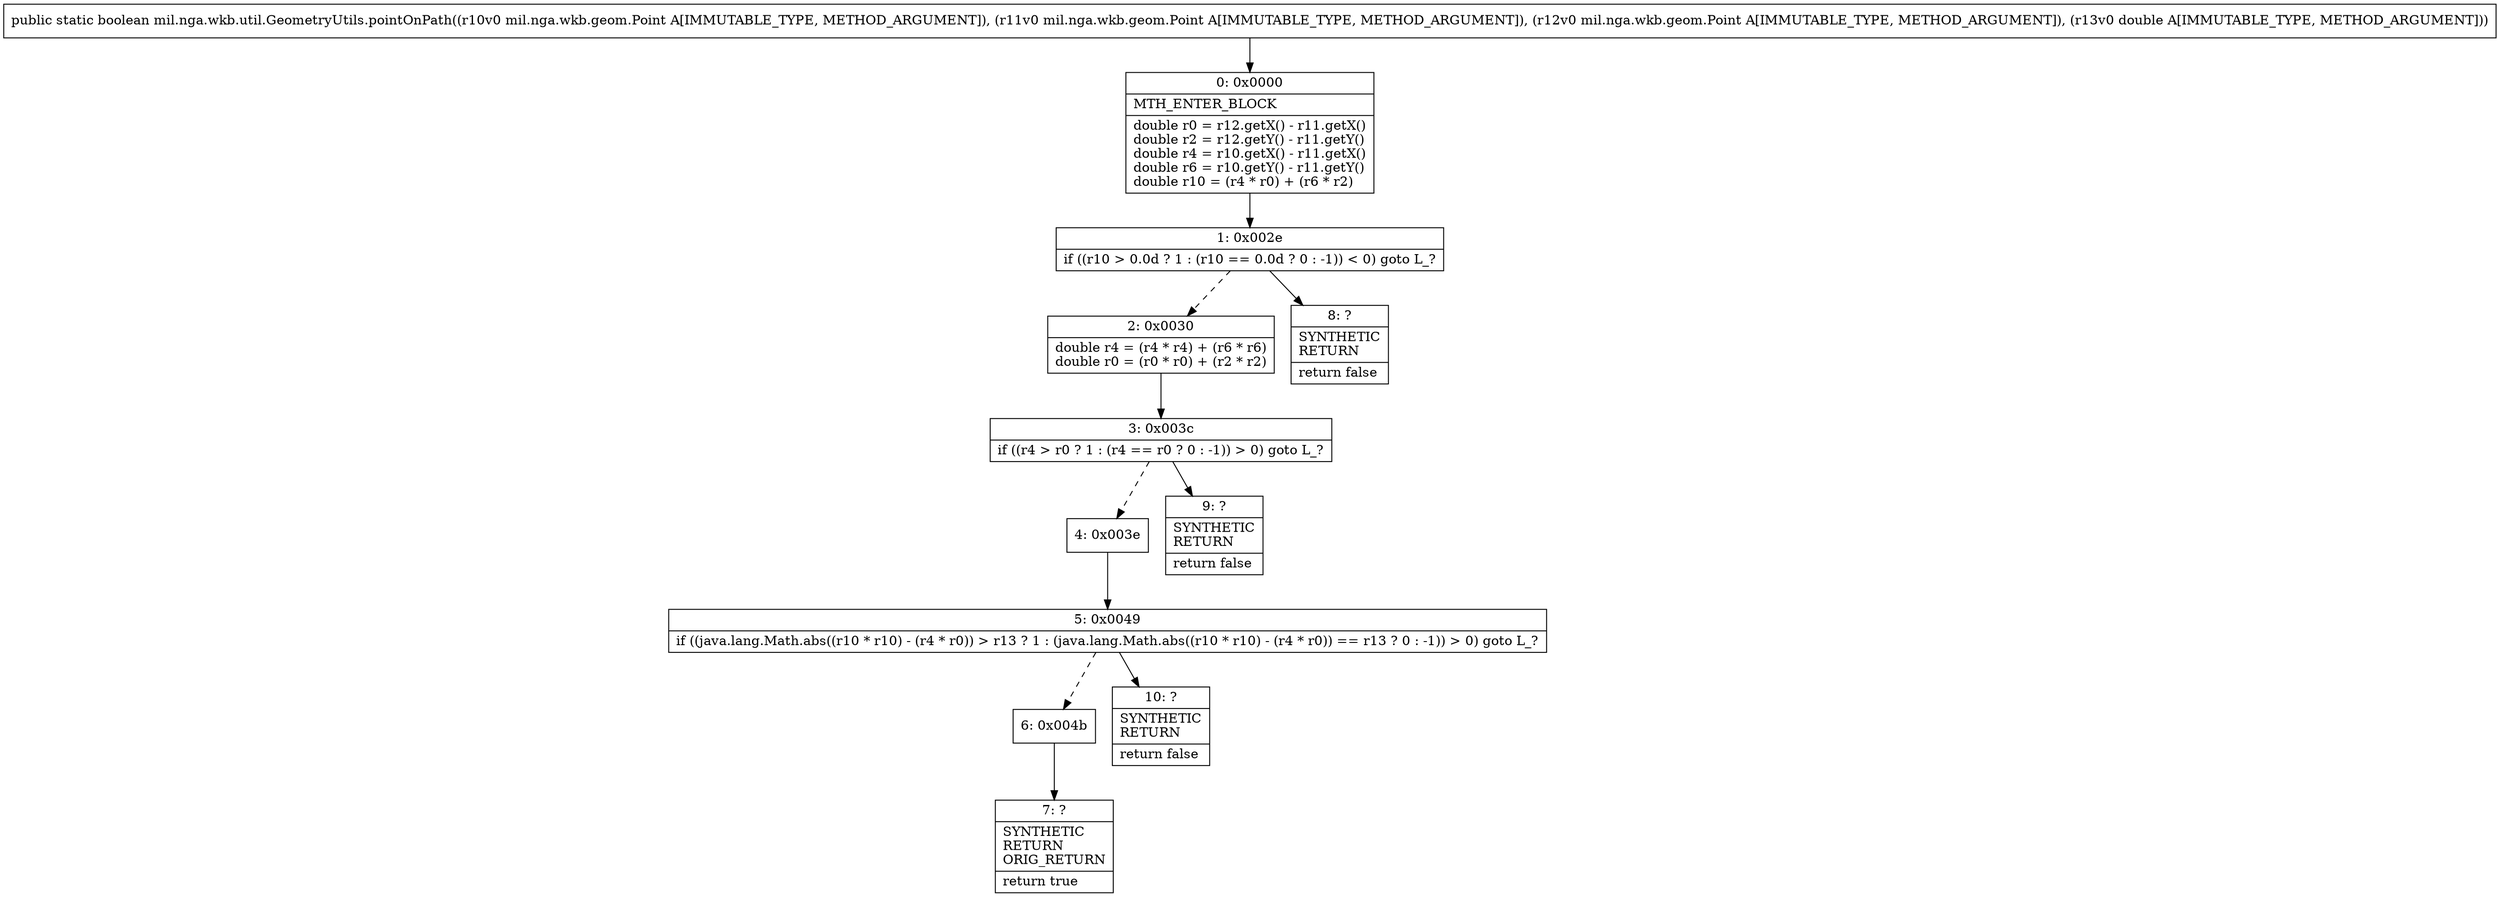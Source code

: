 digraph "CFG formil.nga.wkb.util.GeometryUtils.pointOnPath(Lmil\/nga\/wkb\/geom\/Point;Lmil\/nga\/wkb\/geom\/Point;Lmil\/nga\/wkb\/geom\/Point;D)Z" {
Node_0 [shape=record,label="{0\:\ 0x0000|MTH_ENTER_BLOCK\l|double r0 = r12.getX() \- r11.getX()\ldouble r2 = r12.getY() \- r11.getY()\ldouble r4 = r10.getX() \- r11.getX()\ldouble r6 = r10.getY() \- r11.getY()\ldouble r10 = (r4 * r0) + (r6 * r2)\l}"];
Node_1 [shape=record,label="{1\:\ 0x002e|if ((r10 \> 0.0d ? 1 : (r10 == 0.0d ? 0 : \-1)) \< 0) goto L_?\l}"];
Node_2 [shape=record,label="{2\:\ 0x0030|double r4 = (r4 * r4) + (r6 * r6)\ldouble r0 = (r0 * r0) + (r2 * r2)\l}"];
Node_3 [shape=record,label="{3\:\ 0x003c|if ((r4 \> r0 ? 1 : (r4 == r0 ? 0 : \-1)) \> 0) goto L_?\l}"];
Node_4 [shape=record,label="{4\:\ 0x003e}"];
Node_5 [shape=record,label="{5\:\ 0x0049|if ((java.lang.Math.abs((r10 * r10) \- (r4 * r0)) \> r13 ? 1 : (java.lang.Math.abs((r10 * r10) \- (r4 * r0)) == r13 ? 0 : \-1)) \> 0) goto L_?\l}"];
Node_6 [shape=record,label="{6\:\ 0x004b}"];
Node_7 [shape=record,label="{7\:\ ?|SYNTHETIC\lRETURN\lORIG_RETURN\l|return true\l}"];
Node_8 [shape=record,label="{8\:\ ?|SYNTHETIC\lRETURN\l|return false\l}"];
Node_9 [shape=record,label="{9\:\ ?|SYNTHETIC\lRETURN\l|return false\l}"];
Node_10 [shape=record,label="{10\:\ ?|SYNTHETIC\lRETURN\l|return false\l}"];
MethodNode[shape=record,label="{public static boolean mil.nga.wkb.util.GeometryUtils.pointOnPath((r10v0 mil.nga.wkb.geom.Point A[IMMUTABLE_TYPE, METHOD_ARGUMENT]), (r11v0 mil.nga.wkb.geom.Point A[IMMUTABLE_TYPE, METHOD_ARGUMENT]), (r12v0 mil.nga.wkb.geom.Point A[IMMUTABLE_TYPE, METHOD_ARGUMENT]), (r13v0 double A[IMMUTABLE_TYPE, METHOD_ARGUMENT])) }"];
MethodNode -> Node_0;
Node_0 -> Node_1;
Node_1 -> Node_2[style=dashed];
Node_1 -> Node_8;
Node_2 -> Node_3;
Node_3 -> Node_4[style=dashed];
Node_3 -> Node_9;
Node_4 -> Node_5;
Node_5 -> Node_6[style=dashed];
Node_5 -> Node_10;
Node_6 -> Node_7;
}

